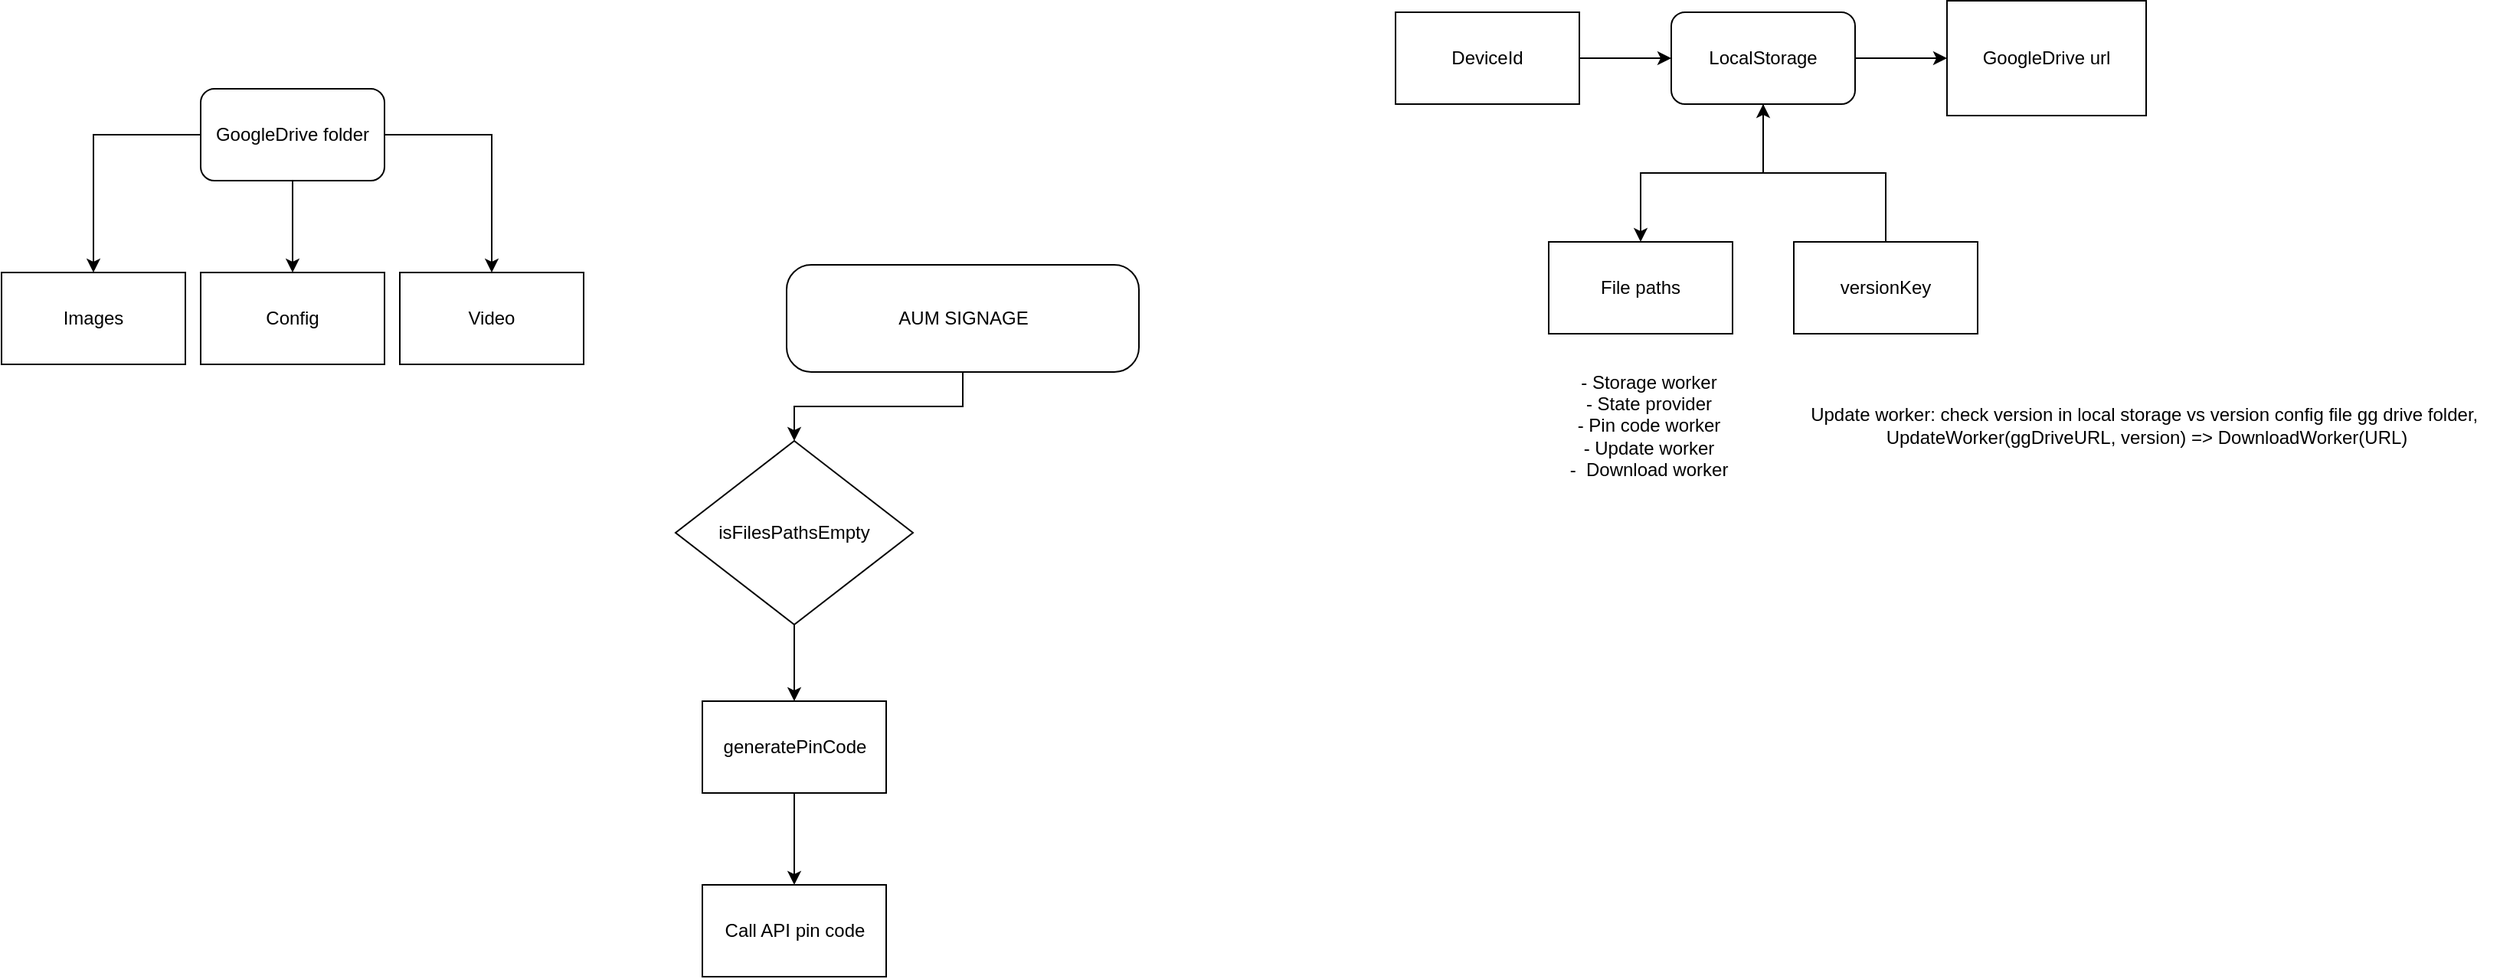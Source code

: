 <mxfile version="24.3.0" type="github">
  <diagram name="Page-1" id="nR-iWPX9_vKNB3D5XcO9">
    <mxGraphModel dx="3079" dy="817" grid="1" gridSize="10" guides="1" tooltips="1" connect="1" arrows="1" fold="1" page="1" pageScale="1" pageWidth="1700" pageHeight="1100" math="0" shadow="0">
      <root>
        <mxCell id="0" />
        <mxCell id="1" parent="0" />
        <mxCell id="cQaI95-kwXlJx49ETvS1-9" style="edgeStyle=orthogonalEdgeStyle;rounded=0;orthogonalLoop=1;jettySize=auto;html=1;" edge="1" parent="1" source="cQaI95-kwXlJx49ETvS1-2" target="cQaI95-kwXlJx49ETvS1-8">
          <mxGeometry relative="1" as="geometry" />
        </mxCell>
        <mxCell id="cQaI95-kwXlJx49ETvS1-2" value="AUM SIGNAGE" style="rounded=1;whiteSpace=wrap;html=1;arcSize=23;" vertex="1" parent="1">
          <mxGeometry x="442.5" y="215" width="230" height="70" as="geometry" />
        </mxCell>
        <mxCell id="cQaI95-kwXlJx49ETvS1-33" style="edgeStyle=orthogonalEdgeStyle;rounded=0;orthogonalLoop=1;jettySize=auto;html=1;" edge="1" parent="1" source="cQaI95-kwXlJx49ETvS1-8" target="cQaI95-kwXlJx49ETvS1-28">
          <mxGeometry relative="1" as="geometry" />
        </mxCell>
        <mxCell id="cQaI95-kwXlJx49ETvS1-8" value="isFilesPathsEmpty" style="rhombus;whiteSpace=wrap;html=1;" vertex="1" parent="1">
          <mxGeometry x="370" y="330" width="155" height="120" as="geometry" />
        </mxCell>
        <mxCell id="cQaI95-kwXlJx49ETvS1-10" value="Config" style="rounded=0;whiteSpace=wrap;html=1;" vertex="1" parent="1">
          <mxGeometry x="60" y="220" width="120" height="60" as="geometry" />
        </mxCell>
        <mxCell id="cQaI95-kwXlJx49ETvS1-11" value="Images" style="rounded=0;whiteSpace=wrap;html=1;" vertex="1" parent="1">
          <mxGeometry x="-70" y="220" width="120" height="60" as="geometry" />
        </mxCell>
        <mxCell id="cQaI95-kwXlJx49ETvS1-12" value="Video" style="rounded=0;whiteSpace=wrap;html=1;" vertex="1" parent="1">
          <mxGeometry x="190" y="220" width="120" height="60" as="geometry" />
        </mxCell>
        <mxCell id="cQaI95-kwXlJx49ETvS1-13" value="GoogleDrive url" style="rounded=0;whiteSpace=wrap;html=1;" vertex="1" parent="1">
          <mxGeometry x="1200" y="42.5" width="130" height="75" as="geometry" />
        </mxCell>
        <mxCell id="cQaI95-kwXlJx49ETvS1-15" style="edgeStyle=orthogonalEdgeStyle;rounded=0;orthogonalLoop=1;jettySize=auto;html=1;" edge="1" parent="1" source="cQaI95-kwXlJx49ETvS1-14" target="cQaI95-kwXlJx49ETvS1-13">
          <mxGeometry relative="1" as="geometry" />
        </mxCell>
        <mxCell id="cQaI95-kwXlJx49ETvS1-17" style="edgeStyle=orthogonalEdgeStyle;rounded=0;orthogonalLoop=1;jettySize=auto;html=1;" edge="1" parent="1" source="cQaI95-kwXlJx49ETvS1-14" target="cQaI95-kwXlJx49ETvS1-16">
          <mxGeometry relative="1" as="geometry" />
        </mxCell>
        <mxCell id="cQaI95-kwXlJx49ETvS1-14" value="LocalStorage" style="rounded=1;whiteSpace=wrap;html=1;" vertex="1" parent="1">
          <mxGeometry x="1020" y="50" width="120" height="60" as="geometry" />
        </mxCell>
        <mxCell id="cQaI95-kwXlJx49ETvS1-16" value="File paths" style="rounded=0;whiteSpace=wrap;html=1;" vertex="1" parent="1">
          <mxGeometry x="940" y="200" width="120" height="60" as="geometry" />
        </mxCell>
        <mxCell id="cQaI95-kwXlJx49ETvS1-19" style="edgeStyle=orthogonalEdgeStyle;rounded=0;orthogonalLoop=1;jettySize=auto;html=1;entryX=0;entryY=0.5;entryDx=0;entryDy=0;" edge="1" parent="1" source="cQaI95-kwXlJx49ETvS1-18" target="cQaI95-kwXlJx49ETvS1-14">
          <mxGeometry relative="1" as="geometry" />
        </mxCell>
        <mxCell id="cQaI95-kwXlJx49ETvS1-18" value="DeviceId" style="rounded=0;whiteSpace=wrap;html=1;" vertex="1" parent="1">
          <mxGeometry x="840" y="50" width="120" height="60" as="geometry" />
        </mxCell>
        <mxCell id="cQaI95-kwXlJx49ETvS1-21" style="edgeStyle=orthogonalEdgeStyle;rounded=0;orthogonalLoop=1;jettySize=auto;html=1;" edge="1" parent="1" source="cQaI95-kwXlJx49ETvS1-20" target="cQaI95-kwXlJx49ETvS1-14">
          <mxGeometry relative="1" as="geometry" />
        </mxCell>
        <mxCell id="cQaI95-kwXlJx49ETvS1-20" value="versionKey" style="rounded=0;whiteSpace=wrap;html=1;" vertex="1" parent="1">
          <mxGeometry x="1100" y="200" width="120" height="60" as="geometry" />
        </mxCell>
        <mxCell id="cQaI95-kwXlJx49ETvS1-23" style="edgeStyle=orthogonalEdgeStyle;rounded=0;orthogonalLoop=1;jettySize=auto;html=1;" edge="1" parent="1" source="cQaI95-kwXlJx49ETvS1-22" target="cQaI95-kwXlJx49ETvS1-10">
          <mxGeometry relative="1" as="geometry" />
        </mxCell>
        <mxCell id="cQaI95-kwXlJx49ETvS1-25" style="edgeStyle=orthogonalEdgeStyle;rounded=0;orthogonalLoop=1;jettySize=auto;html=1;entryX=0.5;entryY=0;entryDx=0;entryDy=0;" edge="1" parent="1" source="cQaI95-kwXlJx49ETvS1-22" target="cQaI95-kwXlJx49ETvS1-11">
          <mxGeometry relative="1" as="geometry" />
        </mxCell>
        <mxCell id="cQaI95-kwXlJx49ETvS1-26" style="edgeStyle=orthogonalEdgeStyle;rounded=0;orthogonalLoop=1;jettySize=auto;html=1;" edge="1" parent="1" source="cQaI95-kwXlJx49ETvS1-22" target="cQaI95-kwXlJx49ETvS1-12">
          <mxGeometry relative="1" as="geometry">
            <Array as="points">
              <mxPoint x="250" y="130" />
            </Array>
          </mxGeometry>
        </mxCell>
        <mxCell id="cQaI95-kwXlJx49ETvS1-22" value="GoogleDrive folder" style="rounded=1;whiteSpace=wrap;html=1;" vertex="1" parent="1">
          <mxGeometry x="60" y="100" width="120" height="60" as="geometry" />
        </mxCell>
        <mxCell id="cQaI95-kwXlJx49ETvS1-34" style="edgeStyle=orthogonalEdgeStyle;rounded=0;orthogonalLoop=1;jettySize=auto;html=1;entryX=0.5;entryY=0;entryDx=0;entryDy=0;" edge="1" parent="1" source="cQaI95-kwXlJx49ETvS1-28" target="cQaI95-kwXlJx49ETvS1-35">
          <mxGeometry relative="1" as="geometry">
            <mxPoint x="557.5" y="600" as="targetPoint" />
            <Array as="points">
              <mxPoint x="448" y="590" />
              <mxPoint x="448" y="590" />
            </Array>
          </mxGeometry>
        </mxCell>
        <mxCell id="cQaI95-kwXlJx49ETvS1-28" value="generatePinCode" style="rounded=0;whiteSpace=wrap;html=1;" vertex="1" parent="1">
          <mxGeometry x="387.5" y="500" width="120" height="60" as="geometry" />
        </mxCell>
        <mxCell id="cQaI95-kwXlJx49ETvS1-30" value="- Storage worker&lt;div&gt;- State provider&lt;/div&gt;&lt;div&gt;- Pin code worker&lt;/div&gt;&lt;div&gt;&lt;span style=&quot;background-color: initial;&quot;&gt;- Update worker&lt;/span&gt;&lt;br&gt;&lt;/div&gt;&lt;div&gt;&lt;span style=&quot;background-color: initial;&quot;&gt;-&amp;nbsp; Download worker&lt;/span&gt;&lt;/div&gt;" style="text;html=1;align=center;verticalAlign=middle;resizable=0;points=[];autosize=1;strokeColor=none;fillColor=none;" vertex="1" parent="1">
          <mxGeometry x="940" y="275" width="130" height="90" as="geometry" />
        </mxCell>
        <mxCell id="cQaI95-kwXlJx49ETvS1-35" value="Call API pin code" style="rounded=0;whiteSpace=wrap;html=1;" vertex="1" parent="1">
          <mxGeometry x="387.5" y="620" width="120" height="60" as="geometry" />
        </mxCell>
        <mxCell id="cQaI95-kwXlJx49ETvS1-38" value="Update worker: check version in local storage vs version config file gg drive folder,&amp;nbsp;&lt;div&gt;UpdateWorker(ggDriveURL, version) =&amp;gt; DownloadWorker(URL)&lt;/div&gt;" style="text;html=1;align=center;verticalAlign=middle;resizable=0;points=[];autosize=1;strokeColor=none;fillColor=none;" vertex="1" parent="1">
          <mxGeometry x="1100" y="300" width="460" height="40" as="geometry" />
        </mxCell>
        <mxCell id="cQaI95-kwXlJx49ETvS1-40" style="edgeStyle=orthogonalEdgeStyle;rounded=0;orthogonalLoop=1;jettySize=auto;html=1;exitX=0.5;exitY=1;exitDx=0;exitDy=0;" edge="1" parent="1" source="cQaI95-kwXlJx49ETvS1-28" target="cQaI95-kwXlJx49ETvS1-28">
          <mxGeometry relative="1" as="geometry" />
        </mxCell>
      </root>
    </mxGraphModel>
  </diagram>
</mxfile>
